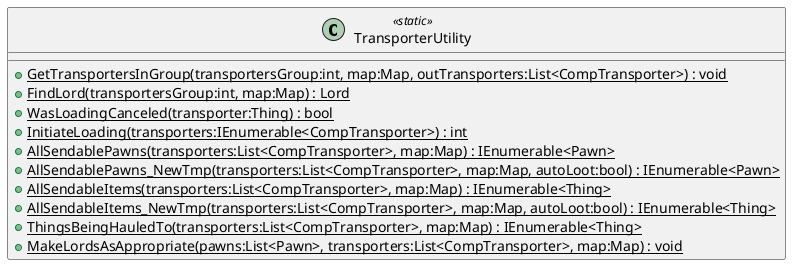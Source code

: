 @startuml
class TransporterUtility <<static>> {
    + {static} GetTransportersInGroup(transportersGroup:int, map:Map, outTransporters:List<CompTransporter>) : void
    + {static} FindLord(transportersGroup:int, map:Map) : Lord
    + {static} WasLoadingCanceled(transporter:Thing) : bool
    + {static} InitiateLoading(transporters:IEnumerable<CompTransporter>) : int
    + {static} AllSendablePawns(transporters:List<CompTransporter>, map:Map) : IEnumerable<Pawn>
    + {static} AllSendablePawns_NewTmp(transporters:List<CompTransporter>, map:Map, autoLoot:bool) : IEnumerable<Pawn>
    + {static} AllSendableItems(transporters:List<CompTransporter>, map:Map) : IEnumerable<Thing>
    + {static} AllSendableItems_NewTmp(transporters:List<CompTransporter>, map:Map, autoLoot:bool) : IEnumerable<Thing>
    + {static} ThingsBeingHauledTo(transporters:List<CompTransporter>, map:Map) : IEnumerable<Thing>
    + {static} MakeLordsAsAppropriate(pawns:List<Pawn>, transporters:List<CompTransporter>, map:Map) : void
}
@enduml
